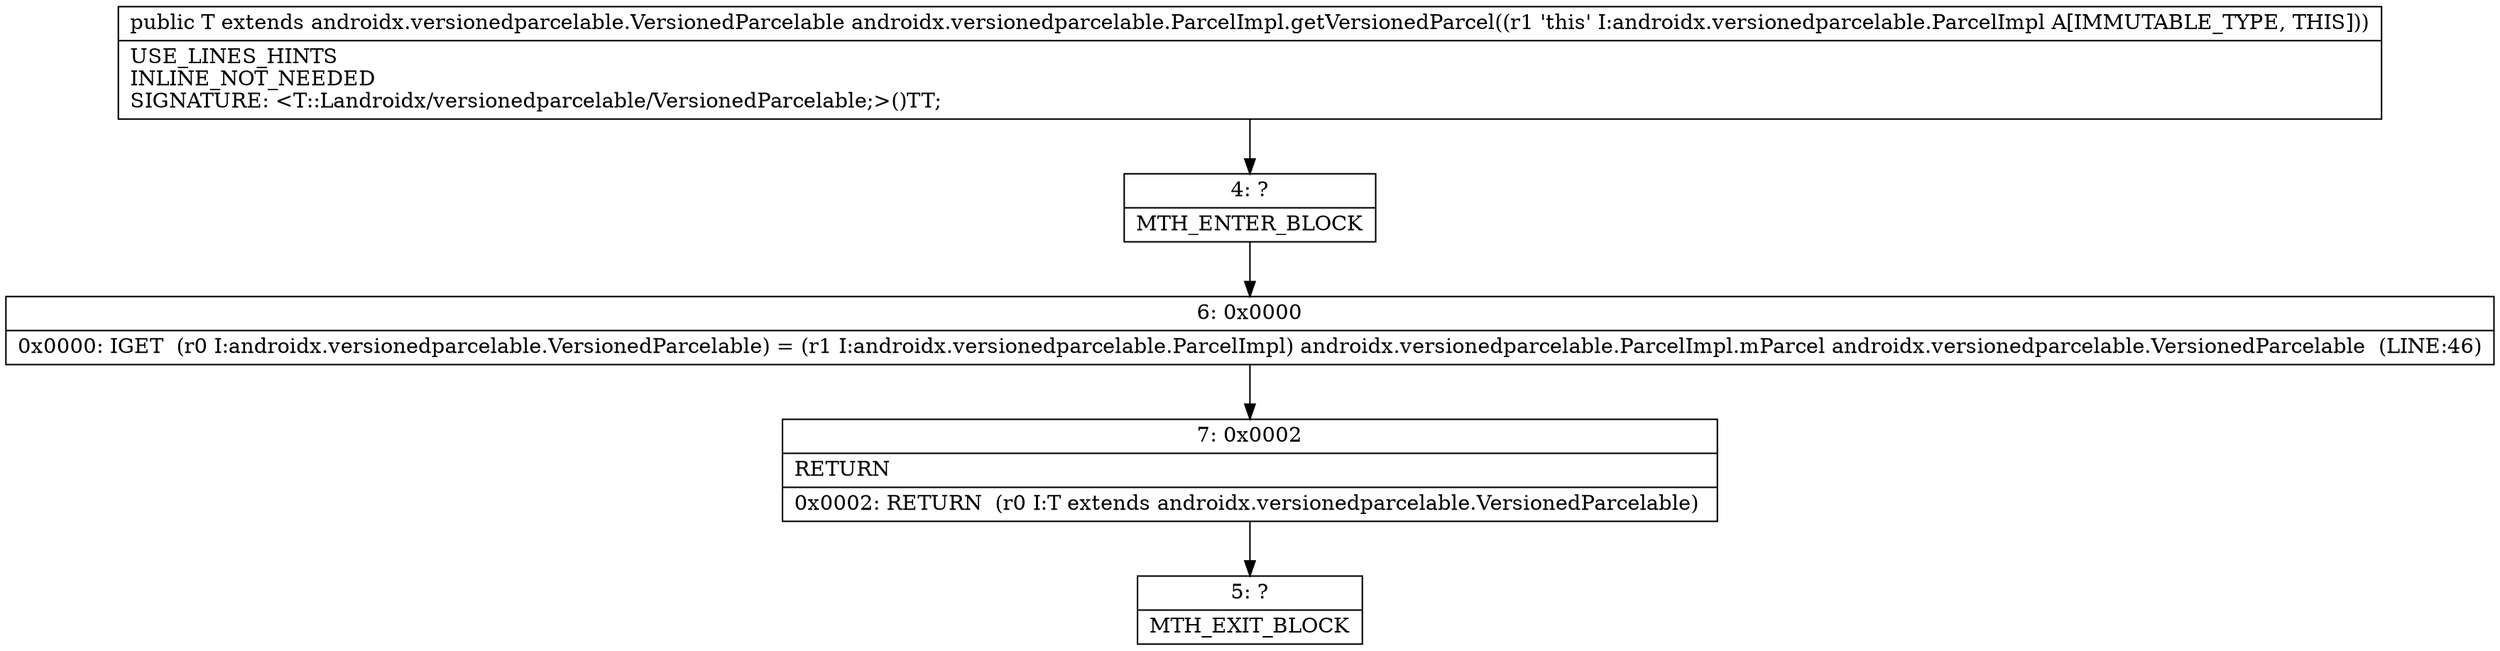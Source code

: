 digraph "CFG forandroidx.versionedparcelable.ParcelImpl.getVersionedParcel()Landroidx\/versionedparcelable\/VersionedParcelable;" {
Node_4 [shape=record,label="{4\:\ ?|MTH_ENTER_BLOCK\l}"];
Node_6 [shape=record,label="{6\:\ 0x0000|0x0000: IGET  (r0 I:androidx.versionedparcelable.VersionedParcelable) = (r1 I:androidx.versionedparcelable.ParcelImpl) androidx.versionedparcelable.ParcelImpl.mParcel androidx.versionedparcelable.VersionedParcelable  (LINE:46)\l}"];
Node_7 [shape=record,label="{7\:\ 0x0002|RETURN\l|0x0002: RETURN  (r0 I:T extends androidx.versionedparcelable.VersionedParcelable) \l}"];
Node_5 [shape=record,label="{5\:\ ?|MTH_EXIT_BLOCK\l}"];
MethodNode[shape=record,label="{public T extends androidx.versionedparcelable.VersionedParcelable androidx.versionedparcelable.ParcelImpl.getVersionedParcel((r1 'this' I:androidx.versionedparcelable.ParcelImpl A[IMMUTABLE_TYPE, THIS]))  | USE_LINES_HINTS\lINLINE_NOT_NEEDED\lSIGNATURE: \<T::Landroidx\/versionedparcelable\/VersionedParcelable;\>()TT;\l}"];
MethodNode -> Node_4;Node_4 -> Node_6;
Node_6 -> Node_7;
Node_7 -> Node_5;
}

